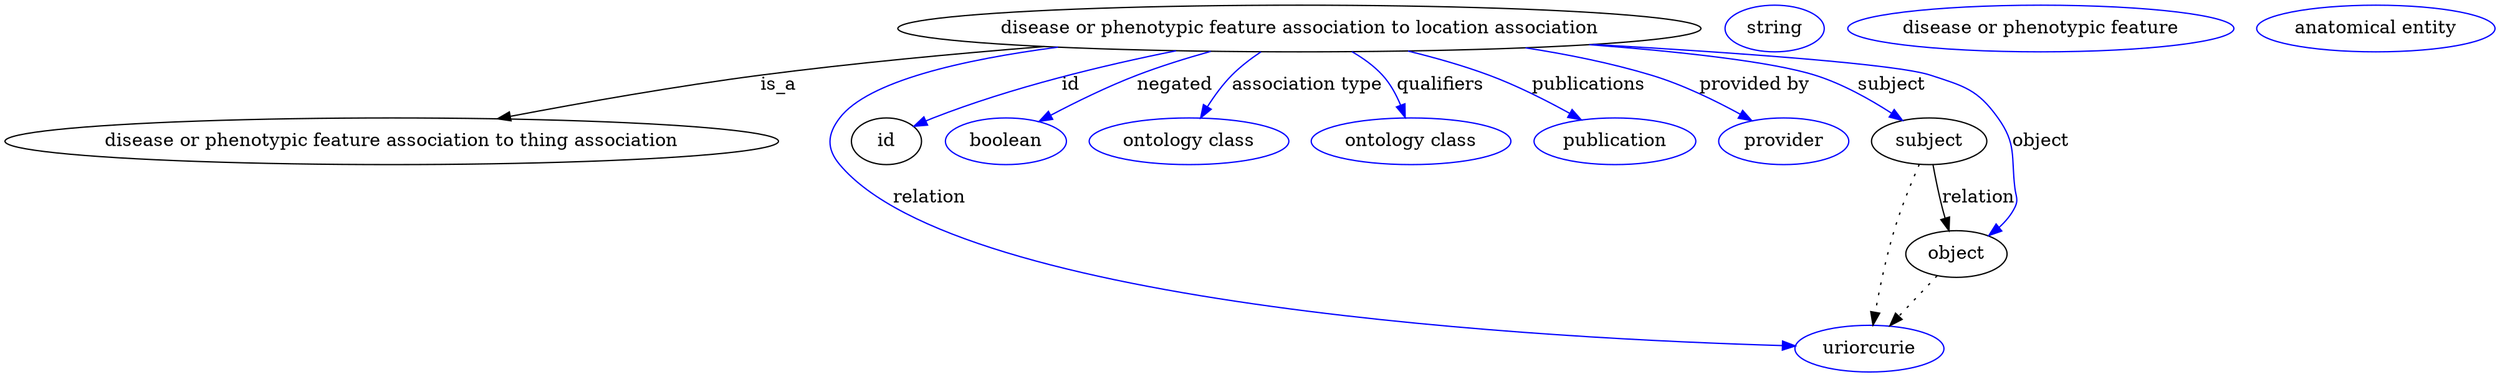 digraph {
	graph [bb="0,0,1534,283"];
	node [label="\N"];
	"disease or phenotypic feature association to location association"	[height=0.5,
		label="disease or phenotypic feature association to location association",
		pos="807.83,265",
		width=6.5897];
	"disease or phenotypic feature association to thing association"	[height=0.5,
		pos="226.83,178",
		width=6.3008];
	"disease or phenotypic feature association to location association" -> "disease or phenotypic feature association to thing association"	[label=is_a,
		lp="456.83,221.5",
		pos="e,288.72,195.36 639.64,252.25 578.41,246.78 508.78,239.19 445.83,229 396.18,220.97 340.98,208.34 298.42,197.78"];
	relation	[color=blue,
		height=0.5,
		label=uriorcurie,
		pos="1170.8,18",
		width=1.2638];
	"disease or phenotypic feature association to location association" -> relation	[color=blue,
		label=relation,
		lp="564.83,134.5",
		pos="e,1125.8,21.364 620.29,253.95 532.19,241.93 455.44,215.93 500.83,160 578.45,64.341 969.61,31.152 1115.7,21.983",
		style=solid];
	id	[height=0.5,
		pos="536.83,178",
		width=0.75];
	"disease or phenotypic feature association to location association" -> id	[color=blue,
		label=id,
		lp="674.33,221.5",
		pos="e,557.98,189.46 738.23,247.7 715.95,242.15 691.25,235.66 668.83,229 625.58,216.15 614.63,212.99 572.83,196 571.01,195.26 569.14,\
194.47 567.27,193.66",
		style=solid];
	negated	[color=blue,
		height=0.5,
		label=boolean,
		pos="619.83,178",
		width=1.0652];
	"disease or phenotypic feature association to location association" -> negated	[color=blue,
		label=negated,
		lp="733.33,221.5",
		pos="e,642.79,192.72 757.94,247.4 742.93,241.98 726.55,235.64 711.83,229 691.42,219.79 669.35,207.87 651.94,197.97",
		style=solid];
	"association type"	[color=blue,
		height=0.5,
		label="ontology class",
		pos="737.83,178",
		width=1.7151];
	"disease or phenotypic feature association to location association" -> "association type"	[color=blue,
		label="association type",
		lp="812.83,221.5",
		pos="e,746.77,196.02 786.53,246.85 780.47,241.47 774.09,235.28 768.83,229 762.64,221.6 756.79,212.86 751.88,204.77",
		style=solid];
	qualifiers	[color=blue,
		height=0.5,
		label="ontology class",
		pos="878.83,178",
		width=1.7151];
	"disease or phenotypic feature association to location association" -> qualifiers	[color=blue,
		label=qualifiers,
		lp="891.33,221.5",
		pos="e,873.9,195.99 836.96,247.06 844.11,241.93 851.29,235.81 856.83,229 862.44,222.09 866.9,213.53 870.29,205.46",
		style=solid];
	publications	[color=blue,
		height=0.5,
		label=publication,
		pos="1008.8,178",
		width=1.3902];
	"disease or phenotypic feature association to location association" -> publications	[color=blue,
		label=publications,
		lp="984.33,221.5",
		pos="e,985.64,194.02 869.4,247.57 886.34,242.34 904.53,236.06 920.83,229 940.15,220.64 960.66,209.15 977.02,199.29",
		style=solid];
	"provided by"	[color=blue,
		height=0.5,
		label=provider,
		pos="1116.8,178",
		width=1.1193];
	"disease or phenotypic feature association to location association" -> "provided by"	[color=blue,
		label="provided by",
		lp="1089.8,221.5",
		pos="e,1094.7,193.28 936.49,249.85 965.02,244.82 994.79,238.06 1021.8,229 1044.3,221.49 1067.8,209.14 1085.8,198.59",
		style=solid];
	subject	[height=0.5,
		pos="1210.8,178",
		width=0.99297];
	"disease or phenotypic feature association to location association" -> subject	[color=blue,
		label=subject,
		lp="1177.3,221.5",
		pos="e,1192,193.46 974.53,252.13 1036.2,246.38 1098.1,238.62 1126.8,229 1147.2,222.18 1168,209.88 1183.7,199.19",
		style=solid];
	object	[height=0.5,
		pos="1230.8,91",
		width=0.9027];
	"disease or phenotypic feature association to location association" -> object	[color=blue,
		label=object,
		lp="1282.8,178",
		pos="e,1250.6,105.43 977.82,252.41 1073.9,245.22 1179.2,236.05 1200.8,229 1227.9,220.18 1239.2,219.13 1255.8,196 1270.2,176.06 1265.1,\
166.44 1267.8,142 1268.6,135.37 1270.5,133.12 1267.8,127 1265.6,121.72 1262.1,116.87 1258.1,112.56",
		style=solid];
	association_id	[color=blue,
		height=0.5,
		label=string,
		pos="1093.8,265",
		width=0.84854];
	subject -> relation	[pos="e,1173.9,36.027 1205.1,160.08 1200.6,146.39 1194.4,126.58 1189.8,109 1184.4,88.036 1179.4,64.025 1175.9,46.079",
		style=dotted];
	subject -> object	[label=relation,
		lp="1242.8,134.5",
		pos="e,1226.9,108.89 1214.9,159.8 1217.6,148.09 1221.3,132.34 1224.5,118.97"];
	"disease or phenotypic feature association to thing association_subject"	[color=blue,
		height=0.5,
		label="disease or phenotypic feature",
		pos="1256.8,265",
		width=3.1775];
	object -> relation	[pos="e,1184.5,35.205 1217.5,74.243 1209.8,65.088 1199.9,53.364 1191.2,43.074",
		style=dotted];
	"disease or phenotypic feature association to location association_object"	[color=blue,
		height=0.5,
		label="anatomical entity",
		pos="1461.8,265",
		width=2.004];
}
